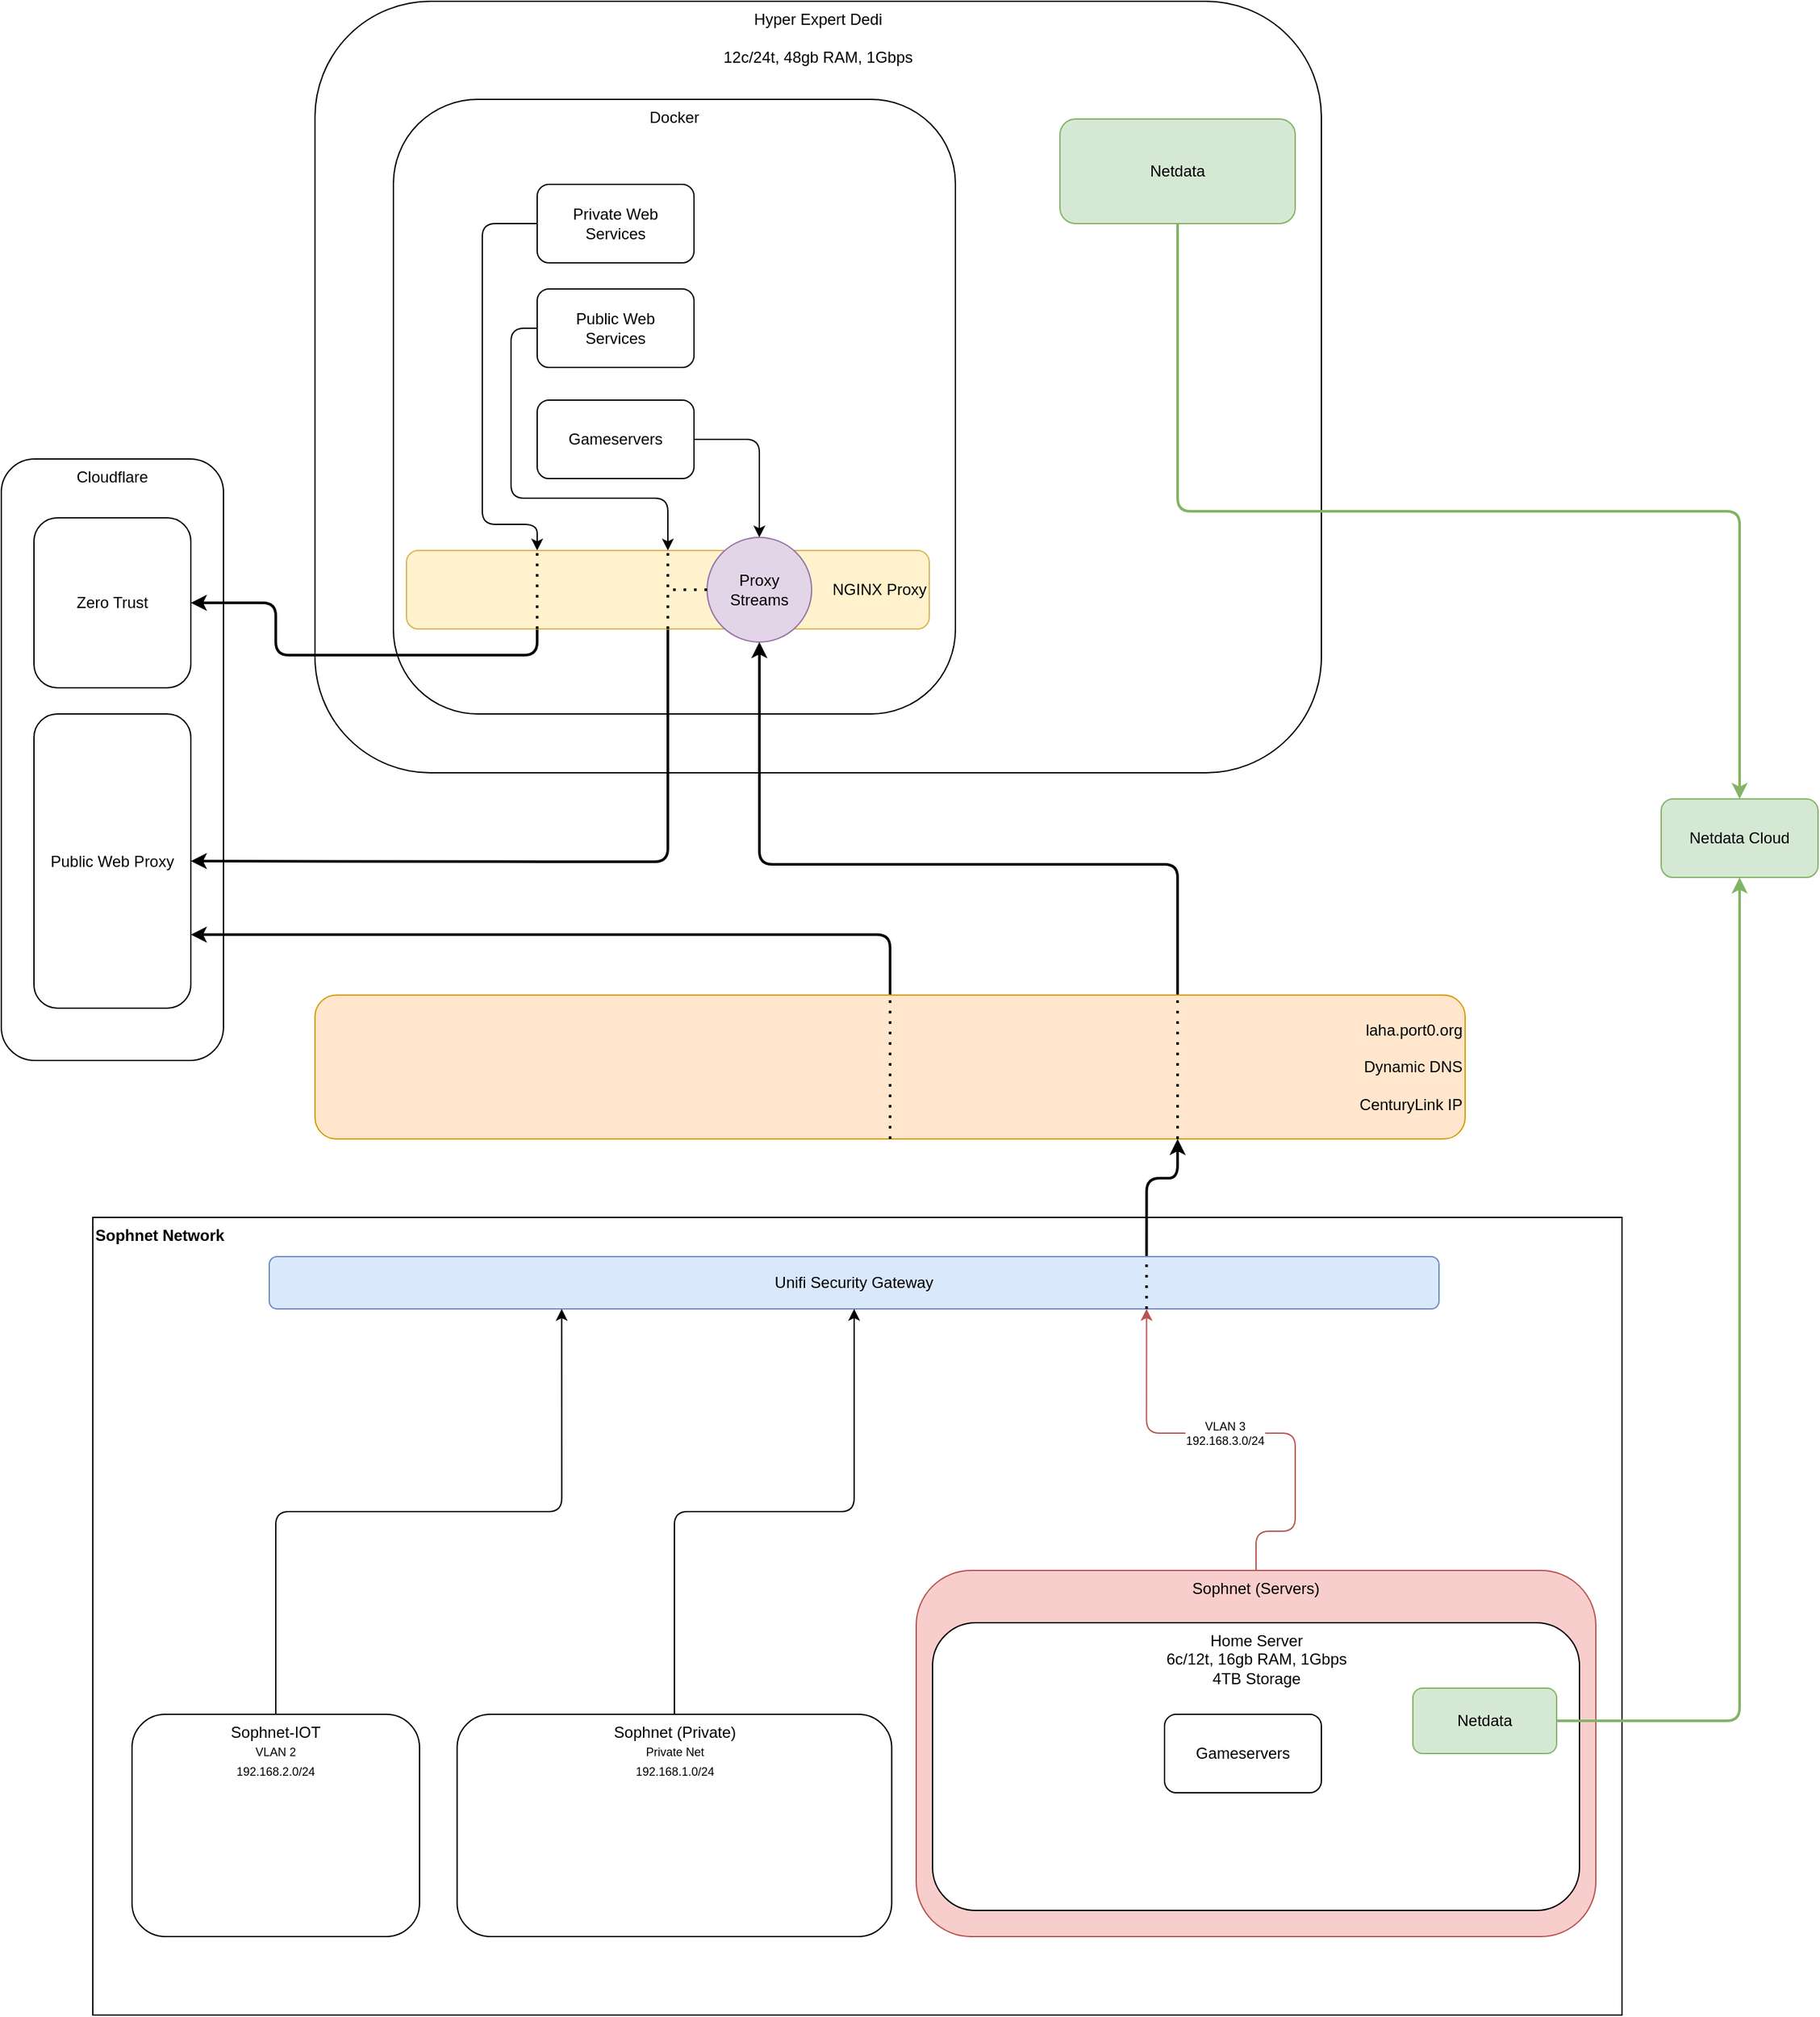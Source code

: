 <mxfile version="20.6.0" type="github">
  <diagram id="gJivuIxHG_xqBKkxD-LC" name="Page-1">
    <mxGraphModel dx="1471" dy="802" grid="1" gridSize="10" guides="1" tooltips="1" connect="1" arrows="1" fold="1" page="0" pageScale="1" pageWidth="850" pageHeight="1100" math="0" shadow="0">
      <root>
        <mxCell id="0" />
        <mxCell id="1" parent="0" />
        <mxCell id="MJrhQgnbmXT1inlWQ865-1" value="Hyper Expert Dedi&lt;br&gt;&lt;br&gt;12c/24t, 48gb RAM, 1Gbps&lt;br&gt;" style="rounded=1;whiteSpace=wrap;html=1;sketch=0;glass=0;shadow=0;verticalAlign=top;" parent="1" vertex="1">
          <mxGeometry x="270" y="40" width="770" height="590" as="geometry" />
        </mxCell>
        <mxCell id="MJrhQgnbmXT1inlWQ865-2" value="Docker" style="rounded=1;whiteSpace=wrap;html=1;shadow=0;glass=0;sketch=0;verticalAlign=top;" parent="1" vertex="1">
          <mxGeometry x="330" y="115" width="430" height="470" as="geometry" />
        </mxCell>
        <mxCell id="MJrhQgnbmXT1inlWQ865-13" style="edgeStyle=orthogonalEdgeStyle;rounded=1;orthogonalLoop=1;jettySize=auto;html=1;entryX=0.25;entryY=0;entryDx=0;entryDy=0;" parent="1" source="MJrhQgnbmXT1inlWQ865-3" target="MJrhQgnbmXT1inlWQ865-12" edge="1">
          <mxGeometry relative="1" as="geometry">
            <Array as="points">
              <mxPoint x="398" y="210" />
              <mxPoint x="398" y="440" />
              <mxPoint x="440" y="440" />
            </Array>
          </mxGeometry>
        </mxCell>
        <mxCell id="MJrhQgnbmXT1inlWQ865-3" value="Private Web &lt;br&gt;Services" style="rounded=1;whiteSpace=wrap;html=1;shadow=0;glass=0;sketch=0;" parent="1" vertex="1">
          <mxGeometry x="440" y="180" width="120" height="60" as="geometry" />
        </mxCell>
        <mxCell id="MJrhQgnbmXT1inlWQ865-14" style="edgeStyle=orthogonalEdgeStyle;rounded=1;orthogonalLoop=1;jettySize=auto;html=1;entryX=0.5;entryY=0;entryDx=0;entryDy=0;" parent="1" source="MJrhQgnbmXT1inlWQ865-4" target="MJrhQgnbmXT1inlWQ865-12" edge="1">
          <mxGeometry relative="1" as="geometry">
            <Array as="points">
              <mxPoint x="420" y="290" />
              <mxPoint x="420" y="420" />
              <mxPoint x="540" y="420" />
            </Array>
          </mxGeometry>
        </mxCell>
        <mxCell id="MJrhQgnbmXT1inlWQ865-4" value="Public Web&lt;br&gt;Services" style="rounded=1;whiteSpace=wrap;html=1;shadow=0;glass=0;sketch=0;" parent="1" vertex="1">
          <mxGeometry x="440" y="260" width="120" height="60" as="geometry" />
        </mxCell>
        <mxCell id="LOMgN8zi5obExEgm35g5-9" style="edgeStyle=orthogonalEdgeStyle;orthogonalLoop=1;jettySize=auto;html=1;exitX=1;exitY=0.5;exitDx=0;exitDy=0;entryX=0.5;entryY=0;entryDx=0;entryDy=0;strokeWidth=1;" edge="1" parent="1" source="MJrhQgnbmXT1inlWQ865-5" target="LOMgN8zi5obExEgm35g5-8">
          <mxGeometry relative="1" as="geometry" />
        </mxCell>
        <mxCell id="MJrhQgnbmXT1inlWQ865-5" value="Gameservers" style="rounded=1;whiteSpace=wrap;html=1;shadow=0;glass=0;sketch=0;" parent="1" vertex="1">
          <mxGeometry x="440" y="345" width="120" height="60" as="geometry" />
        </mxCell>
        <mxCell id="M2vfjgmWQR_qXqCJv0Ql-2" style="edgeStyle=orthogonalEdgeStyle;rounded=1;orthogonalLoop=1;jettySize=auto;html=1;exitX=0.5;exitY=1;exitDx=0;exitDy=0;fillColor=#d5e8d4;strokeColor=#82b366;strokeWidth=2;" edge="1" parent="1" source="MJrhQgnbmXT1inlWQ865-6" target="M2vfjgmWQR_qXqCJv0Ql-1">
          <mxGeometry relative="1" as="geometry" />
        </mxCell>
        <mxCell id="MJrhQgnbmXT1inlWQ865-6" value="Netdata" style="rounded=1;whiteSpace=wrap;html=1;shadow=0;glass=0;sketch=0;fillColor=#d5e8d4;strokeColor=#82b366;" parent="1" vertex="1">
          <mxGeometry x="840" y="130" width="180" height="80" as="geometry" />
        </mxCell>
        <mxCell id="MJrhQgnbmXT1inlWQ865-7" value="Cloudflare" style="rounded=1;whiteSpace=wrap;html=1;shadow=0;glass=0;sketch=0;verticalAlign=top;" parent="1" vertex="1">
          <mxGeometry x="30" y="390" width="170" height="460" as="geometry" />
        </mxCell>
        <mxCell id="MJrhQgnbmXT1inlWQ865-8" value="Public Web Proxy" style="rounded=1;whiteSpace=wrap;html=1;shadow=0;glass=0;sketch=0;" parent="1" vertex="1">
          <mxGeometry x="55" y="585" width="120" height="225" as="geometry" />
        </mxCell>
        <mxCell id="MJrhQgnbmXT1inlWQ865-10" value="Zero Trust" style="rounded=1;whiteSpace=wrap;html=1;shadow=0;glass=0;sketch=0;" parent="1" vertex="1">
          <mxGeometry x="55" y="435" width="120" height="130" as="geometry" />
        </mxCell>
        <mxCell id="MJrhQgnbmXT1inlWQ865-28" style="edgeStyle=orthogonalEdgeStyle;rounded=1;orthogonalLoop=1;jettySize=auto;html=1;exitX=0.25;exitY=1;exitDx=0;exitDy=0;entryX=1;entryY=0.5;entryDx=0;entryDy=0;strokeWidth=2;" parent="1" source="MJrhQgnbmXT1inlWQ865-12" target="MJrhQgnbmXT1inlWQ865-10" edge="1">
          <mxGeometry relative="1" as="geometry">
            <Array as="points">
              <mxPoint x="440" y="540" />
              <mxPoint x="240" y="540" />
              <mxPoint x="240" y="500" />
            </Array>
          </mxGeometry>
        </mxCell>
        <mxCell id="MJrhQgnbmXT1inlWQ865-29" style="edgeStyle=orthogonalEdgeStyle;rounded=1;orthogonalLoop=1;jettySize=auto;html=1;exitX=0.5;exitY=1;exitDx=0;exitDy=0;entryX=1;entryY=0.5;entryDx=0;entryDy=0;strokeWidth=2;" parent="1" source="MJrhQgnbmXT1inlWQ865-12" target="MJrhQgnbmXT1inlWQ865-8" edge="1">
          <mxGeometry relative="1" as="geometry">
            <Array as="points">
              <mxPoint x="455" y="698" />
              <mxPoint x="175" y="698" />
            </Array>
          </mxGeometry>
        </mxCell>
        <mxCell id="MJrhQgnbmXT1inlWQ865-12" value="NGINX Proxy" style="rounded=1;whiteSpace=wrap;html=1;shadow=0;glass=0;sketch=0;fillColor=#fff2cc;strokeColor=#d6b656;align=right;" parent="1" vertex="1">
          <mxGeometry x="340" y="460" width="400" height="60" as="geometry" />
        </mxCell>
        <mxCell id="MJrhQgnbmXT1inlWQ865-16" value="" style="endArrow=none;dashed=1;html=1;dashPattern=1 3;strokeWidth=2;rounded=1;exitX=0.25;exitY=1;exitDx=0;exitDy=0;entryX=0.25;entryY=0;entryDx=0;entryDy=0;" parent="1" source="MJrhQgnbmXT1inlWQ865-12" target="MJrhQgnbmXT1inlWQ865-12" edge="1">
          <mxGeometry width="50" height="50" relative="1" as="geometry">
            <mxPoint x="590" y="470" as="sourcePoint" />
            <mxPoint x="640" y="420" as="targetPoint" />
          </mxGeometry>
        </mxCell>
        <mxCell id="MJrhQgnbmXT1inlWQ865-17" value="" style="endArrow=none;dashed=1;html=1;dashPattern=1 3;strokeWidth=2;rounded=1;entryX=0.5;entryY=0;entryDx=0;entryDy=0;exitX=0.5;exitY=1;exitDx=0;exitDy=0;" parent="1" source="MJrhQgnbmXT1inlWQ865-12" target="MJrhQgnbmXT1inlWQ865-12" edge="1">
          <mxGeometry width="50" height="50" relative="1" as="geometry">
            <mxPoint x="590" y="470" as="sourcePoint" />
            <mxPoint x="640" y="420" as="targetPoint" />
          </mxGeometry>
        </mxCell>
        <mxCell id="M2vfjgmWQR_qXqCJv0Ql-1" value="Netdata Cloud" style="rounded=1;whiteSpace=wrap;html=1;fillColor=#d5e8d4;strokeColor=#82b366;" vertex="1" parent="1">
          <mxGeometry x="1300" y="650" width="120" height="60" as="geometry" />
        </mxCell>
        <mxCell id="LOMgN8zi5obExEgm35g5-1" value="Sophnet Network" style="rounded=0;whiteSpace=wrap;html=1;verticalAlign=top;align=left;labelPosition=center;verticalLabelPosition=middle;fontStyle=1" vertex="1" parent="1">
          <mxGeometry x="100" y="970" width="1170" height="610" as="geometry" />
        </mxCell>
        <mxCell id="LOMgN8zi5obExEgm35g5-5" style="edgeStyle=orthogonalEdgeStyle;orthogonalLoop=1;jettySize=auto;html=1;exitX=0.5;exitY=0;exitDx=0;exitDy=0;entryX=1;entryY=0.75;entryDx=0;entryDy=0;strokeWidth=2;" edge="1" parent="1" source="LOMgN8zi5obExEgm35g5-2" target="MJrhQgnbmXT1inlWQ865-8">
          <mxGeometry relative="1" as="geometry" />
        </mxCell>
        <mxCell id="LOMgN8zi5obExEgm35g5-34" style="edgeStyle=orthogonalEdgeStyle;orthogonalLoop=1;jettySize=auto;html=1;exitX=0.75;exitY=0;exitDx=0;exitDy=0;entryX=0.5;entryY=1;entryDx=0;entryDy=0;strokeWidth=2;" edge="1" parent="1" source="LOMgN8zi5obExEgm35g5-2" target="LOMgN8zi5obExEgm35g5-8">
          <mxGeometry relative="1" as="geometry">
            <Array as="points">
              <mxPoint x="930" y="700" />
              <mxPoint x="610" y="700" />
            </Array>
          </mxGeometry>
        </mxCell>
        <mxCell id="LOMgN8zi5obExEgm35g5-2" value="laha.port0.org&lt;br&gt;&lt;br&gt;Dynamic DNS&lt;br&gt;&lt;br&gt;CenturyLink IP" style="rounded=1;whiteSpace=wrap;html=1;align=right;fillColor=#ffe6cc;strokeColor=#d79b00;" vertex="1" parent="1">
          <mxGeometry x="270" y="800" width="880" height="110" as="geometry" />
        </mxCell>
        <mxCell id="LOMgN8zi5obExEgm35g5-6" value="" style="endArrow=none;dashed=1;html=1;dashPattern=1 3;strokeWidth=2;exitX=0.5;exitY=1;exitDx=0;exitDy=0;entryX=0.5;entryY=0;entryDx=0;entryDy=0;" edge="1" parent="1" source="LOMgN8zi5obExEgm35g5-2" target="LOMgN8zi5obExEgm35g5-2">
          <mxGeometry width="50" height="50" relative="1" as="geometry">
            <mxPoint x="480" y="810" as="sourcePoint" />
            <mxPoint x="530" y="760" as="targetPoint" />
          </mxGeometry>
        </mxCell>
        <mxCell id="LOMgN8zi5obExEgm35g5-55" style="edgeStyle=orthogonalEdgeStyle;orthogonalLoop=1;jettySize=auto;html=1;exitX=0.75;exitY=0;exitDx=0;exitDy=0;entryX=0.75;entryY=1;entryDx=0;entryDy=0;strokeWidth=2;fontSize=11;" edge="1" parent="1" source="LOMgN8zi5obExEgm35g5-7" target="LOMgN8zi5obExEgm35g5-2">
          <mxGeometry relative="1" as="geometry">
            <Array as="points">
              <mxPoint x="906" y="940" />
              <mxPoint x="930" y="940" />
            </Array>
          </mxGeometry>
        </mxCell>
        <mxCell id="LOMgN8zi5obExEgm35g5-7" value="Unifi Security Gateway" style="rounded=1;whiteSpace=wrap;html=1;fillColor=#dae8fc;strokeColor=#6c8ebf;" vertex="1" parent="1">
          <mxGeometry x="235" y="1000" width="895" height="40" as="geometry" />
        </mxCell>
        <mxCell id="LOMgN8zi5obExEgm35g5-8" value="Proxy&lt;br&gt;Streams" style="ellipse;whiteSpace=wrap;html=1;aspect=fixed;fillColor=#e1d5e7;strokeColor=#9673a6;" vertex="1" parent="1">
          <mxGeometry x="570" y="450" width="80" height="80" as="geometry" />
        </mxCell>
        <mxCell id="LOMgN8zi5obExEgm35g5-10" value="" style="endArrow=none;dashed=1;html=1;dashPattern=1 3;strokeWidth=2;exitX=0;exitY=0.5;exitDx=0;exitDy=0;" edge="1" parent="1" source="LOMgN8zi5obExEgm35g5-8">
          <mxGeometry width="50" height="50" relative="1" as="geometry">
            <mxPoint x="520" y="560" as="sourcePoint" />
            <mxPoint x="540" y="490" as="targetPoint" />
          </mxGeometry>
        </mxCell>
        <mxCell id="LOMgN8zi5obExEgm35g5-37" style="edgeStyle=orthogonalEdgeStyle;orthogonalLoop=1;jettySize=auto;html=1;exitX=0.5;exitY=0;exitDx=0;exitDy=0;entryX=0.75;entryY=1;entryDx=0;entryDy=0;strokeWidth=1;fillColor=#f8cecc;strokeColor=#b85450;" edge="1" parent="1" source="LOMgN8zi5obExEgm35g5-14" target="LOMgN8zi5obExEgm35g5-7">
          <mxGeometry relative="1" as="geometry">
            <mxPoint x="741.25" y="1190" as="targetPoint" />
            <Array as="points">
              <mxPoint x="990" y="1210" />
              <mxPoint x="1020" y="1210" />
              <mxPoint x="1020" y="1135" />
              <mxPoint x="906" y="1135" />
            </Array>
          </mxGeometry>
        </mxCell>
        <mxCell id="LOMgN8zi5obExEgm35g5-38" value="VLAN 3&lt;br style=&quot;font-size: 9px;&quot;&gt;192.168.3.0/24" style="edgeLabel;html=1;align=center;verticalAlign=middle;resizable=0;points=[];fontSize=9;" vertex="1" connectable="0" parent="LOMgN8zi5obExEgm35g5-37">
          <mxGeometry x="0.043" relative="1" as="geometry">
            <mxPoint x="-10" as="offset" />
          </mxGeometry>
        </mxCell>
        <mxCell id="LOMgN8zi5obExEgm35g5-14" value="Sophnet (Servers)" style="rounded=1;whiteSpace=wrap;html=1;verticalAlign=top;fillColor=#f8cecc;strokeColor=#b85450;" vertex="1" parent="1">
          <mxGeometry x="730" y="1240" width="520" height="280" as="geometry" />
        </mxCell>
        <mxCell id="LOMgN8zi5obExEgm35g5-11" value="Home Server&lt;br&gt;6c/12t, 16gb RAM, 1Gbps&lt;br&gt;4TB Storage" style="rounded=1;whiteSpace=wrap;html=1;verticalAlign=top;" vertex="1" parent="1">
          <mxGeometry x="742.5" y="1280" width="495" height="220" as="geometry" />
        </mxCell>
        <mxCell id="LOMgN8zi5obExEgm35g5-53" style="edgeStyle=orthogonalEdgeStyle;orthogonalLoop=1;jettySize=auto;html=1;exitX=0.5;exitY=0;exitDx=0;exitDy=0;entryX=0.25;entryY=1;entryDx=0;entryDy=0;strokeWidth=1;fontSize=11;" edge="1" parent="1" source="LOMgN8zi5obExEgm35g5-12" target="LOMgN8zi5obExEgm35g5-7">
          <mxGeometry relative="1" as="geometry" />
        </mxCell>
        <mxCell id="LOMgN8zi5obExEgm35g5-12" value="Sophnet-IOT&lt;br&gt;&lt;span style=&quot;font-size: 9px;&quot;&gt;VLAN 2&lt;/span&gt;&lt;br style=&quot;font-size: 9px;&quot;&gt;&lt;span style=&quot;font-size: 9px;&quot;&gt;192.168.2.0/24&lt;/span&gt;" style="rounded=1;whiteSpace=wrap;html=1;verticalAlign=top;" vertex="1" parent="1">
          <mxGeometry x="130" y="1350" width="220" height="170" as="geometry" />
        </mxCell>
        <mxCell id="LOMgN8zi5obExEgm35g5-54" style="edgeStyle=orthogonalEdgeStyle;orthogonalLoop=1;jettySize=auto;html=1;exitX=0.5;exitY=0;exitDx=0;exitDy=0;entryX=0.5;entryY=1;entryDx=0;entryDy=0;strokeWidth=1;fontSize=11;" edge="1" parent="1" source="LOMgN8zi5obExEgm35g5-13" target="LOMgN8zi5obExEgm35g5-7">
          <mxGeometry relative="1" as="geometry" />
        </mxCell>
        <mxCell id="LOMgN8zi5obExEgm35g5-13" value="Sophnet (Private)&lt;br&gt;&lt;span style=&quot;font-size: 9px;&quot;&gt;Private Net&lt;/span&gt;&lt;br style=&quot;font-size: 9px;&quot;&gt;&lt;span style=&quot;font-size: 9px;&quot;&gt;192.168.1.0/24&lt;/span&gt;" style="rounded=1;whiteSpace=wrap;html=1;verticalAlign=top;" vertex="1" parent="1">
          <mxGeometry x="378.75" y="1350" width="332.5" height="170" as="geometry" />
        </mxCell>
        <mxCell id="LOMgN8zi5obExEgm35g5-16" style="edgeStyle=orthogonalEdgeStyle;orthogonalLoop=1;jettySize=auto;html=1;entryX=0.5;entryY=1;entryDx=0;entryDy=0;strokeWidth=2;fillColor=#d5e8d4;strokeColor=#82b366;" edge="1" parent="1" source="LOMgN8zi5obExEgm35g5-15" target="M2vfjgmWQR_qXqCJv0Ql-1">
          <mxGeometry relative="1" as="geometry">
            <Array as="points">
              <mxPoint x="1360" y="1355" />
            </Array>
          </mxGeometry>
        </mxCell>
        <mxCell id="LOMgN8zi5obExEgm35g5-15" value="Netdata" style="rounded=1;whiteSpace=wrap;html=1;shadow=0;glass=0;sketch=0;fillColor=#d5e8d4;strokeColor=#82b366;" vertex="1" parent="1">
          <mxGeometry x="1110" y="1330" width="110" height="50" as="geometry" />
        </mxCell>
        <mxCell id="LOMgN8zi5obExEgm35g5-33" value="Gameservers" style="rounded=1;whiteSpace=wrap;html=1;shadow=0;glass=0;sketch=0;" vertex="1" parent="1">
          <mxGeometry x="920" y="1350" width="120" height="60" as="geometry" />
        </mxCell>
        <mxCell id="LOMgN8zi5obExEgm35g5-35" value="" style="endArrow=none;dashed=1;html=1;dashPattern=1 3;strokeWidth=2;entryX=0.75;entryY=0;entryDx=0;entryDy=0;exitX=0.75;exitY=1;exitDx=0;exitDy=0;" edge="1" parent="1" source="LOMgN8zi5obExEgm35g5-2" target="LOMgN8zi5obExEgm35g5-2">
          <mxGeometry width="50" height="50" relative="1" as="geometry">
            <mxPoint x="700" y="950" as="sourcePoint" />
            <mxPoint x="750" y="900" as="targetPoint" />
          </mxGeometry>
        </mxCell>
        <mxCell id="LOMgN8zi5obExEgm35g5-57" value="" style="endArrow=none;dashed=1;html=1;dashPattern=1 3;strokeWidth=2;fontSize=11;entryX=0.75;entryY=0;entryDx=0;entryDy=0;exitX=0.75;exitY=1;exitDx=0;exitDy=0;" edge="1" parent="1" source="LOMgN8zi5obExEgm35g5-7" target="LOMgN8zi5obExEgm35g5-7">
          <mxGeometry width="50" height="50" relative="1" as="geometry">
            <mxPoint x="710" y="1030" as="sourcePoint" />
            <mxPoint x="760" y="980" as="targetPoint" />
          </mxGeometry>
        </mxCell>
      </root>
    </mxGraphModel>
  </diagram>
</mxfile>
